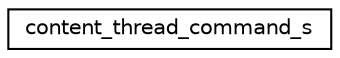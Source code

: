 digraph "Graphical Class Hierarchy"
{
 // LATEX_PDF_SIZE
  edge [fontname="Helvetica",fontsize="10",labelfontname="Helvetica",labelfontsize="10"];
  node [fontname="Helvetica",fontsize="10",shape=record];
  rankdir="LR";
  Node0 [label="content_thread_command_s",height=0.2,width=0.4,color="black", fillcolor="white", style="filled",URL="$structcontent__thread__command__s.html",tooltip="Structure representing the content of a thread command. This structure represents the content of a th..."];
}
